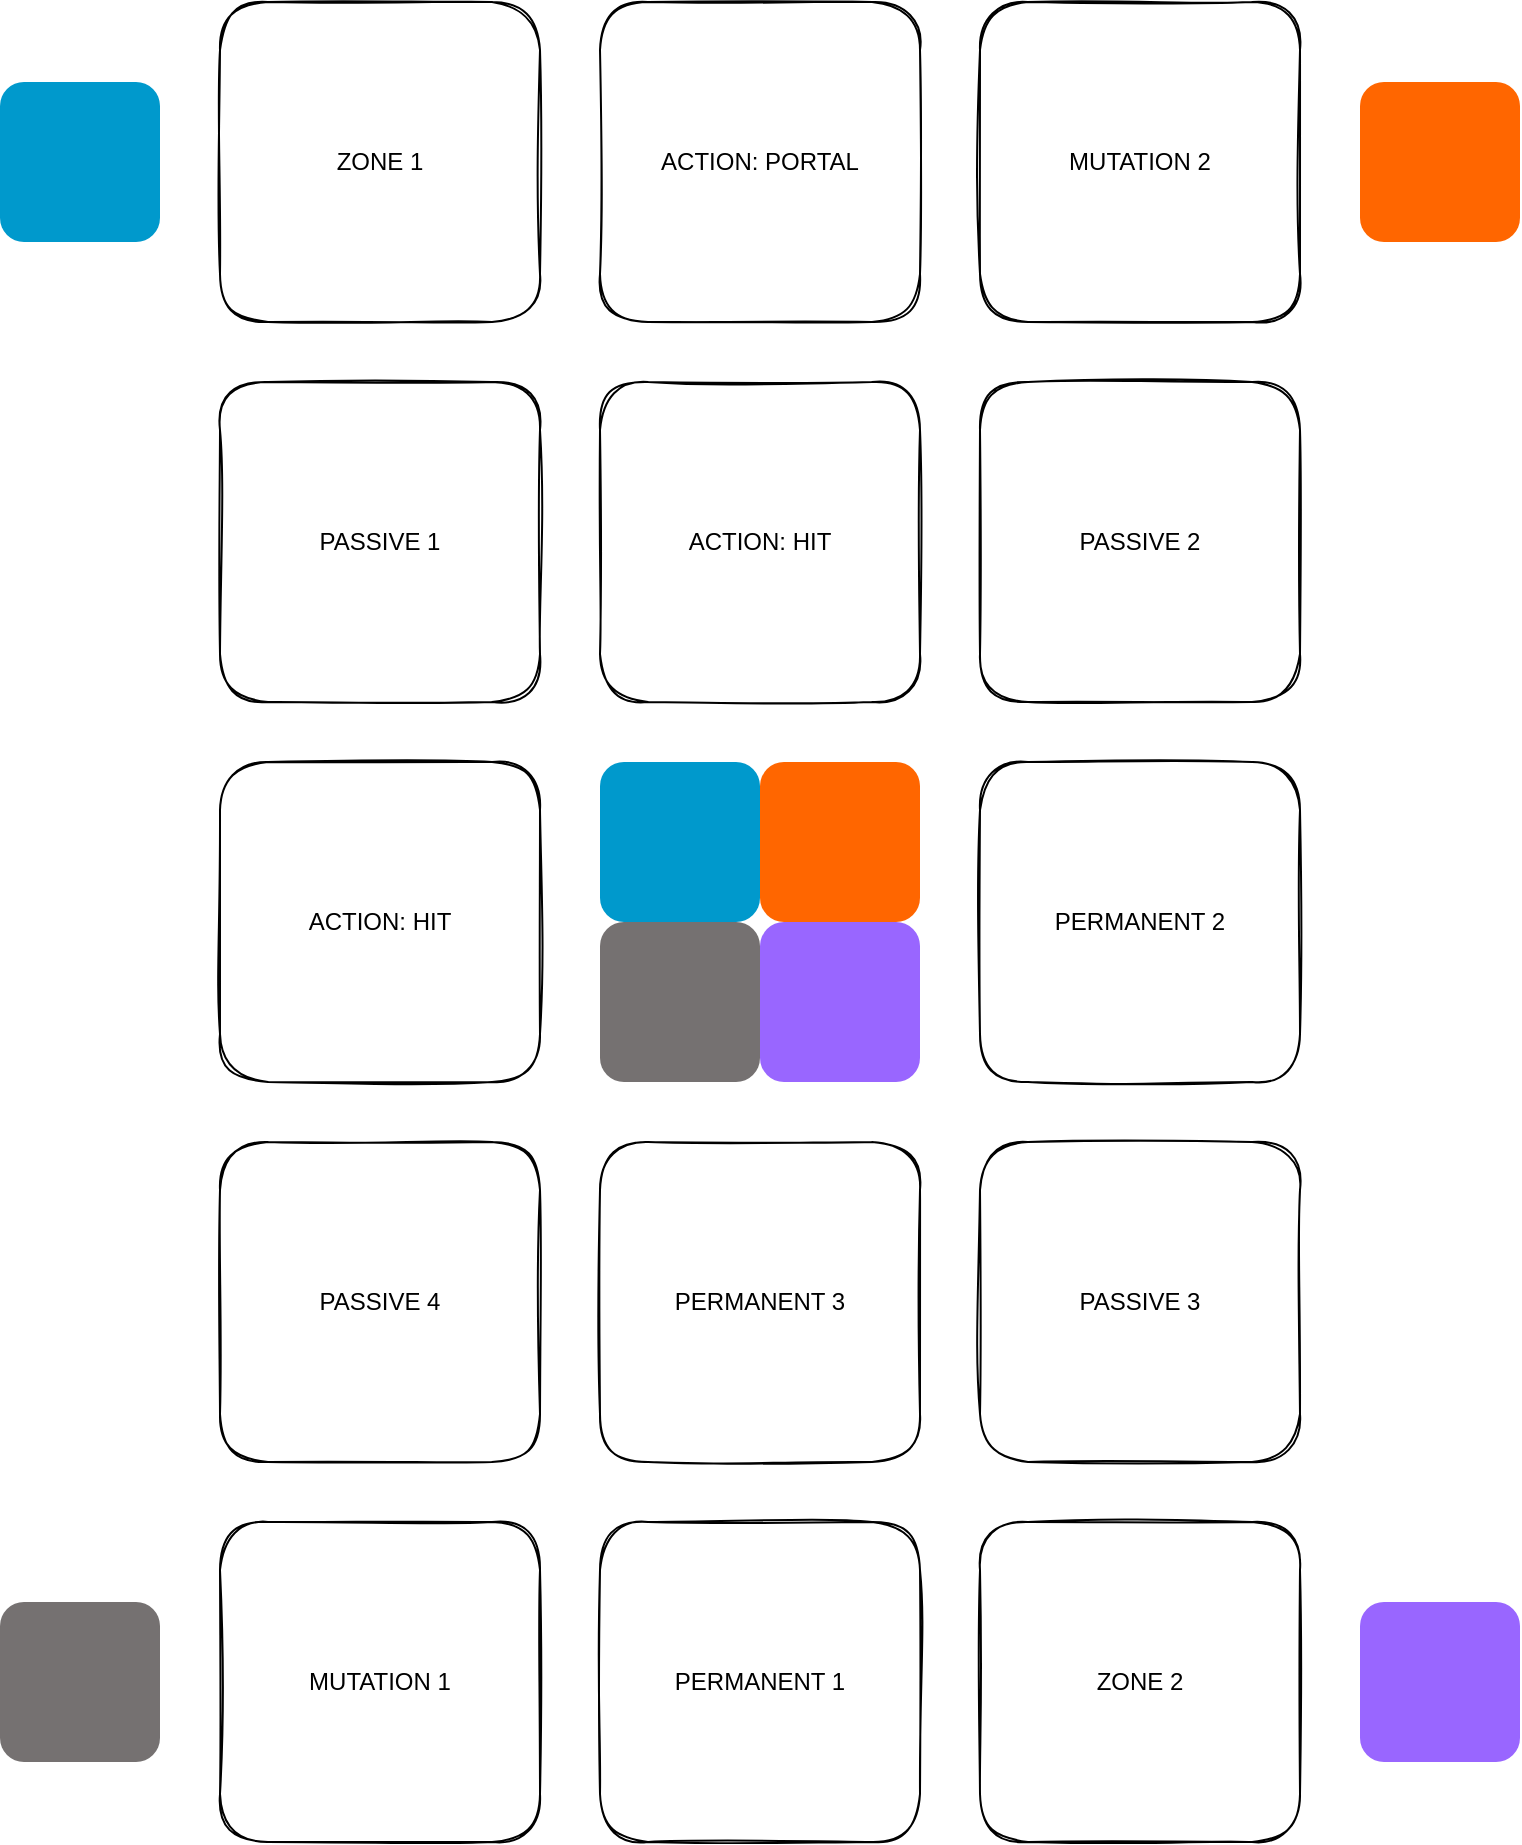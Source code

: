 <mxfile version="20.5.3" type="github">
  <diagram id="pDKX-mvvYHeGQEmnliqE" name="Page-1">
    <mxGraphModel dx="2267" dy="1291" grid="1" gridSize="10" guides="1" tooltips="1" connect="1" arrows="1" fold="1" page="1" pageScale="1" pageWidth="827" pageHeight="1169" math="0" shadow="0">
      <root>
        <mxCell id="0" />
        <mxCell id="1" parent="0" />
        <mxCell id="3HqTh5FVwiPqjcQrwxl_-23" value="ACTION: HIT" style="whiteSpace=wrap;html=1;aspect=fixed;rounded=1;shadow=0;sketch=1;" vertex="1" parent="1">
          <mxGeometry x="144" y="504" width="160" height="160" as="geometry" />
        </mxCell>
        <mxCell id="3HqTh5FVwiPqjcQrwxl_-24" value="PERMANENT 2" style="whiteSpace=wrap;html=1;aspect=fixed;rounded=1;shadow=0;sketch=1;" vertex="1" parent="1">
          <mxGeometry x="524" y="504" width="160" height="160" as="geometry" />
        </mxCell>
        <mxCell id="3HqTh5FVwiPqjcQrwxl_-25" value="ACTION: HIT" style="whiteSpace=wrap;html=1;aspect=fixed;rounded=1;shadow=0;sketch=1;" vertex="1" parent="1">
          <mxGeometry x="334" y="314" width="160" height="160" as="geometry" />
        </mxCell>
        <mxCell id="3HqTh5FVwiPqjcQrwxl_-26" value="PERMANENT 3" style="whiteSpace=wrap;html=1;aspect=fixed;rounded=1;shadow=0;sketch=1;" vertex="1" parent="1">
          <mxGeometry x="334" y="694" width="160" height="160" as="geometry" />
        </mxCell>
        <mxCell id="3HqTh5FVwiPqjcQrwxl_-27" value="PASSIVE 1" style="whiteSpace=wrap;html=1;aspect=fixed;rounded=1;shadow=0;sketch=1;" vertex="1" parent="1">
          <mxGeometry x="144" y="314" width="160" height="160" as="geometry" />
        </mxCell>
        <mxCell id="3HqTh5FVwiPqjcQrwxl_-28" value="PASSIVE 2" style="whiteSpace=wrap;html=1;aspect=fixed;rounded=1;shadow=0;sketch=1;" vertex="1" parent="1">
          <mxGeometry x="524" y="314" width="160" height="160" as="geometry" />
        </mxCell>
        <mxCell id="3HqTh5FVwiPqjcQrwxl_-29" value="PASSIVE 4" style="whiteSpace=wrap;html=1;aspect=fixed;rounded=1;shadow=0;sketch=1;" vertex="1" parent="1">
          <mxGeometry x="144" y="694" width="160" height="160" as="geometry" />
        </mxCell>
        <mxCell id="3HqTh5FVwiPqjcQrwxl_-30" value="PASSIVE 3" style="whiteSpace=wrap;html=1;aspect=fixed;rounded=1;shadow=0;sketch=1;" vertex="1" parent="1">
          <mxGeometry x="524" y="694" width="160" height="160" as="geometry" />
        </mxCell>
        <mxCell id="3HqTh5FVwiPqjcQrwxl_-32" value="PERMANENT 1" style="whiteSpace=wrap;html=1;aspect=fixed;rounded=1;shadow=0;sketch=1;" vertex="1" parent="1">
          <mxGeometry x="334" y="884" width="160" height="160" as="geometry" />
        </mxCell>
        <mxCell id="3HqTh5FVwiPqjcQrwxl_-33" value="MUTATION 1" style="whiteSpace=wrap;html=1;aspect=fixed;rounded=1;shadow=0;sketch=1;" vertex="1" parent="1">
          <mxGeometry x="144" y="884" width="160" height="160" as="geometry" />
        </mxCell>
        <mxCell id="3HqTh5FVwiPqjcQrwxl_-34" value="ZONE 2" style="whiteSpace=wrap;html=1;aspect=fixed;rounded=1;shadow=0;sketch=1;" vertex="1" parent="1">
          <mxGeometry x="524" y="884" width="160" height="160" as="geometry" />
        </mxCell>
        <mxCell id="3HqTh5FVwiPqjcQrwxl_-35" value="ACTION: PORTAL" style="whiteSpace=wrap;html=1;aspect=fixed;rounded=1;shadow=0;sketch=1;" vertex="1" parent="1">
          <mxGeometry x="334" y="124" width="160" height="160" as="geometry" />
        </mxCell>
        <mxCell id="3HqTh5FVwiPqjcQrwxl_-36" value="ZONE 1" style="whiteSpace=wrap;html=1;aspect=fixed;rounded=1;shadow=0;sketch=1;" vertex="1" parent="1">
          <mxGeometry x="144" y="124" width="160" height="160" as="geometry" />
        </mxCell>
        <mxCell id="3HqTh5FVwiPqjcQrwxl_-37" value="MUTATION 2" style="whiteSpace=wrap;html=1;aspect=fixed;rounded=1;shadow=0;sketch=1;" vertex="1" parent="1">
          <mxGeometry x="524" y="124" width="160" height="160" as="geometry" />
        </mxCell>
        <mxCell id="3HqTh5FVwiPqjcQrwxl_-44" value="" style="group;strokeColor=none;strokeWidth=3;" vertex="1" connectable="0" parent="1">
          <mxGeometry x="334" y="504" width="160" height="160" as="geometry" />
        </mxCell>
        <mxCell id="3HqTh5FVwiPqjcQrwxl_-45" value="" style="group" vertex="1" connectable="0" parent="3HqTh5FVwiPqjcQrwxl_-44">
          <mxGeometry width="160" height="160" as="geometry" />
        </mxCell>
        <mxCell id="3HqTh5FVwiPqjcQrwxl_-46" value="" style="whiteSpace=wrap;html=1;aspect=fixed;rounded=1;strokeWidth=2;fillColor=#0099CC;strokeColor=none;" vertex="1" parent="3HqTh5FVwiPqjcQrwxl_-45">
          <mxGeometry width="80" height="80" as="geometry" />
        </mxCell>
        <mxCell id="3HqTh5FVwiPqjcQrwxl_-47" value="" style="whiteSpace=wrap;html=1;aspect=fixed;rounded=1;strokeWidth=2;fillColor=#FF6600;strokeColor=none;" vertex="1" parent="3HqTh5FVwiPqjcQrwxl_-45">
          <mxGeometry x="80" width="80" height="80" as="geometry" />
        </mxCell>
        <mxCell id="3HqTh5FVwiPqjcQrwxl_-48" value="" style="whiteSpace=wrap;html=1;aspect=fixed;rounded=1;strokeWidth=2;fillColor=#757171;strokeColor=none;" vertex="1" parent="3HqTh5FVwiPqjcQrwxl_-45">
          <mxGeometry y="80" width="80" height="80" as="geometry" />
        </mxCell>
        <mxCell id="3HqTh5FVwiPqjcQrwxl_-49" value="" style="whiteSpace=wrap;html=1;aspect=fixed;rounded=1;strokeWidth=2;fillColor=#9966FF;strokeColor=none;" vertex="1" parent="3HqTh5FVwiPqjcQrwxl_-45">
          <mxGeometry x="80" y="80" width="80" height="80" as="geometry" />
        </mxCell>
        <mxCell id="3HqTh5FVwiPqjcQrwxl_-52" value="" style="whiteSpace=wrap;html=1;aspect=fixed;rounded=1;fillColor=#9966FF;strokeColor=none;" vertex="1" parent="1">
          <mxGeometry x="714" y="924" width="80" height="80" as="geometry" />
        </mxCell>
        <mxCell id="3HqTh5FVwiPqjcQrwxl_-53" value="" style="whiteSpace=wrap;html=1;aspect=fixed;rounded=1;fillColor=#0099CC;strokeColor=none;" vertex="1" parent="1">
          <mxGeometry x="34" y="164" width="80" height="80" as="geometry" />
        </mxCell>
        <mxCell id="3HqTh5FVwiPqjcQrwxl_-54" value="" style="whiteSpace=wrap;html=1;aspect=fixed;rounded=1;fillColor=#757171;strokeColor=none;" vertex="1" parent="1">
          <mxGeometry x="34" y="924" width="80" height="80" as="geometry" />
        </mxCell>
        <mxCell id="3HqTh5FVwiPqjcQrwxl_-51" value="" style="whiteSpace=wrap;html=1;aspect=fixed;rounded=1;fillColor=#FF6600;strokeColor=none;" vertex="1" parent="1">
          <mxGeometry x="714" y="164" width="80" height="80" as="geometry" />
        </mxCell>
      </root>
    </mxGraphModel>
  </diagram>
</mxfile>
